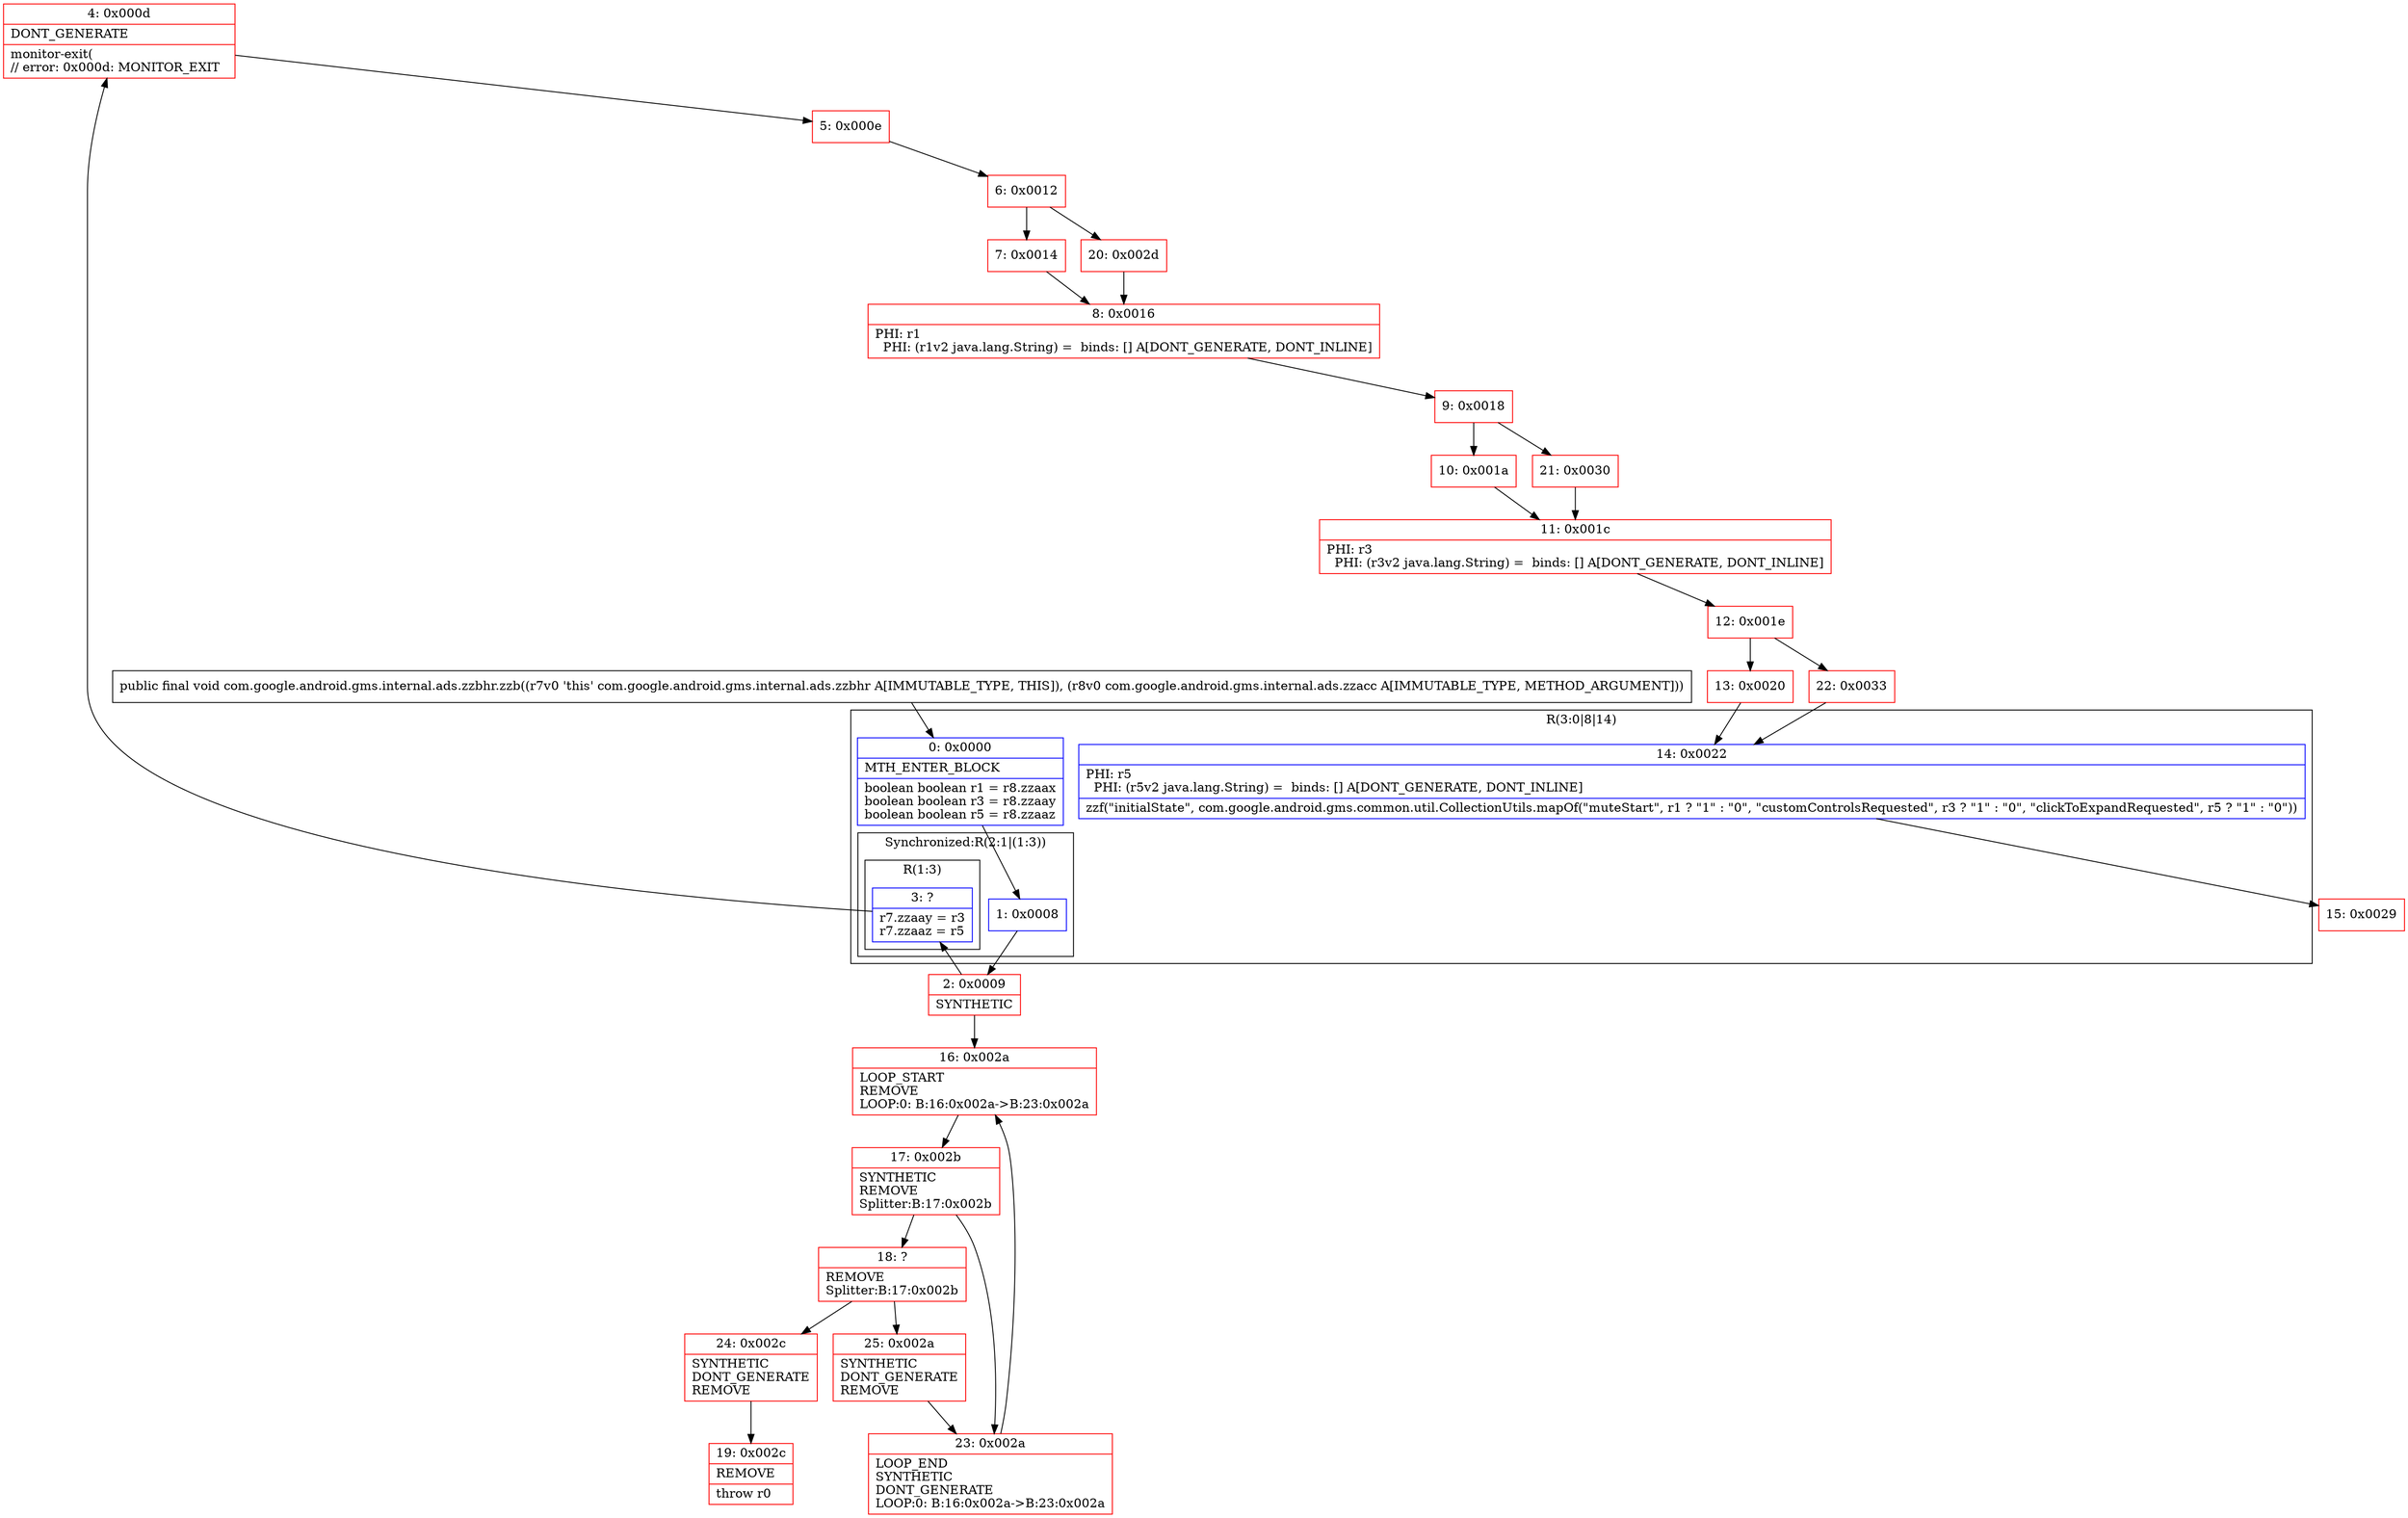 digraph "CFG forcom.google.android.gms.internal.ads.zzbhr.zzb(Lcom\/google\/android\/gms\/internal\/ads\/zzacc;)V" {
subgraph cluster_Region_1495668135 {
label = "R(3:0|8|14)";
node [shape=record,color=blue];
Node_0 [shape=record,label="{0\:\ 0x0000|MTH_ENTER_BLOCK\l|boolean boolean r1 = r8.zzaax\lboolean boolean r3 = r8.zzaay\lboolean boolean r5 = r8.zzaaz\l}"];
subgraph cluster_SynchronizedRegion_898802317 {
label = "Synchronized:R(2:1|(1:3))";
node [shape=record,color=blue];
Node_1 [shape=record,label="{1\:\ 0x0008}"];
subgraph cluster_Region_1004979272 {
label = "R(1:3)";
node [shape=record,color=blue];
Node_3 [shape=record,label="{3\:\ ?|r7.zzaay = r3\lr7.zzaaz = r5\l}"];
}
}
Node_14 [shape=record,label="{14\:\ 0x0022|PHI: r5 \l  PHI: (r5v2 java.lang.String) =  binds: [] A[DONT_GENERATE, DONT_INLINE]\l|zzf(\"initialState\", com.google.android.gms.common.util.CollectionUtils.mapOf(\"muteStart\", r1 ? \"1\" : \"0\", \"customControlsRequested\", r3 ? \"1\" : \"0\", \"clickToExpandRequested\", r5 ? \"1\" : \"0\"))\l}"];
}
Node_2 [shape=record,color=red,label="{2\:\ 0x0009|SYNTHETIC\l}"];
Node_4 [shape=record,color=red,label="{4\:\ 0x000d|DONT_GENERATE\l|monitor\-exit(\l\/\/ error: 0x000d: MONITOR_EXIT  \l}"];
Node_5 [shape=record,color=red,label="{5\:\ 0x000e}"];
Node_6 [shape=record,color=red,label="{6\:\ 0x0012}"];
Node_7 [shape=record,color=red,label="{7\:\ 0x0014}"];
Node_8 [shape=record,color=red,label="{8\:\ 0x0016|PHI: r1 \l  PHI: (r1v2 java.lang.String) =  binds: [] A[DONT_GENERATE, DONT_INLINE]\l}"];
Node_9 [shape=record,color=red,label="{9\:\ 0x0018}"];
Node_10 [shape=record,color=red,label="{10\:\ 0x001a}"];
Node_11 [shape=record,color=red,label="{11\:\ 0x001c|PHI: r3 \l  PHI: (r3v2 java.lang.String) =  binds: [] A[DONT_GENERATE, DONT_INLINE]\l}"];
Node_12 [shape=record,color=red,label="{12\:\ 0x001e}"];
Node_13 [shape=record,color=red,label="{13\:\ 0x0020}"];
Node_15 [shape=record,color=red,label="{15\:\ 0x0029}"];
Node_16 [shape=record,color=red,label="{16\:\ 0x002a|LOOP_START\lREMOVE\lLOOP:0: B:16:0x002a\-\>B:23:0x002a\l}"];
Node_17 [shape=record,color=red,label="{17\:\ 0x002b|SYNTHETIC\lREMOVE\lSplitter:B:17:0x002b\l}"];
Node_18 [shape=record,color=red,label="{18\:\ ?|REMOVE\lSplitter:B:17:0x002b\l}"];
Node_19 [shape=record,color=red,label="{19\:\ 0x002c|REMOVE\l|throw r0\l}"];
Node_20 [shape=record,color=red,label="{20\:\ 0x002d}"];
Node_21 [shape=record,color=red,label="{21\:\ 0x0030}"];
Node_22 [shape=record,color=red,label="{22\:\ 0x0033}"];
Node_23 [shape=record,color=red,label="{23\:\ 0x002a|LOOP_END\lSYNTHETIC\lDONT_GENERATE\lLOOP:0: B:16:0x002a\-\>B:23:0x002a\l}"];
Node_24 [shape=record,color=red,label="{24\:\ 0x002c|SYNTHETIC\lDONT_GENERATE\lREMOVE\l}"];
Node_25 [shape=record,color=red,label="{25\:\ 0x002a|SYNTHETIC\lDONT_GENERATE\lREMOVE\l}"];
MethodNode[shape=record,label="{public final void com.google.android.gms.internal.ads.zzbhr.zzb((r7v0 'this' com.google.android.gms.internal.ads.zzbhr A[IMMUTABLE_TYPE, THIS]), (r8v0 com.google.android.gms.internal.ads.zzacc A[IMMUTABLE_TYPE, METHOD_ARGUMENT])) }"];
MethodNode -> Node_0;
Node_0 -> Node_1;
Node_1 -> Node_2;
Node_3 -> Node_4;
Node_14 -> Node_15;
Node_2 -> Node_3;
Node_2 -> Node_16;
Node_4 -> Node_5;
Node_5 -> Node_6;
Node_6 -> Node_7;
Node_6 -> Node_20;
Node_7 -> Node_8;
Node_8 -> Node_9;
Node_9 -> Node_10;
Node_9 -> Node_21;
Node_10 -> Node_11;
Node_11 -> Node_12;
Node_12 -> Node_13;
Node_12 -> Node_22;
Node_13 -> Node_14;
Node_16 -> Node_17;
Node_17 -> Node_18;
Node_17 -> Node_23;
Node_18 -> Node_24;
Node_18 -> Node_25;
Node_20 -> Node_8;
Node_21 -> Node_11;
Node_22 -> Node_14;
Node_23 -> Node_16;
Node_24 -> Node_19;
Node_25 -> Node_23;
}

